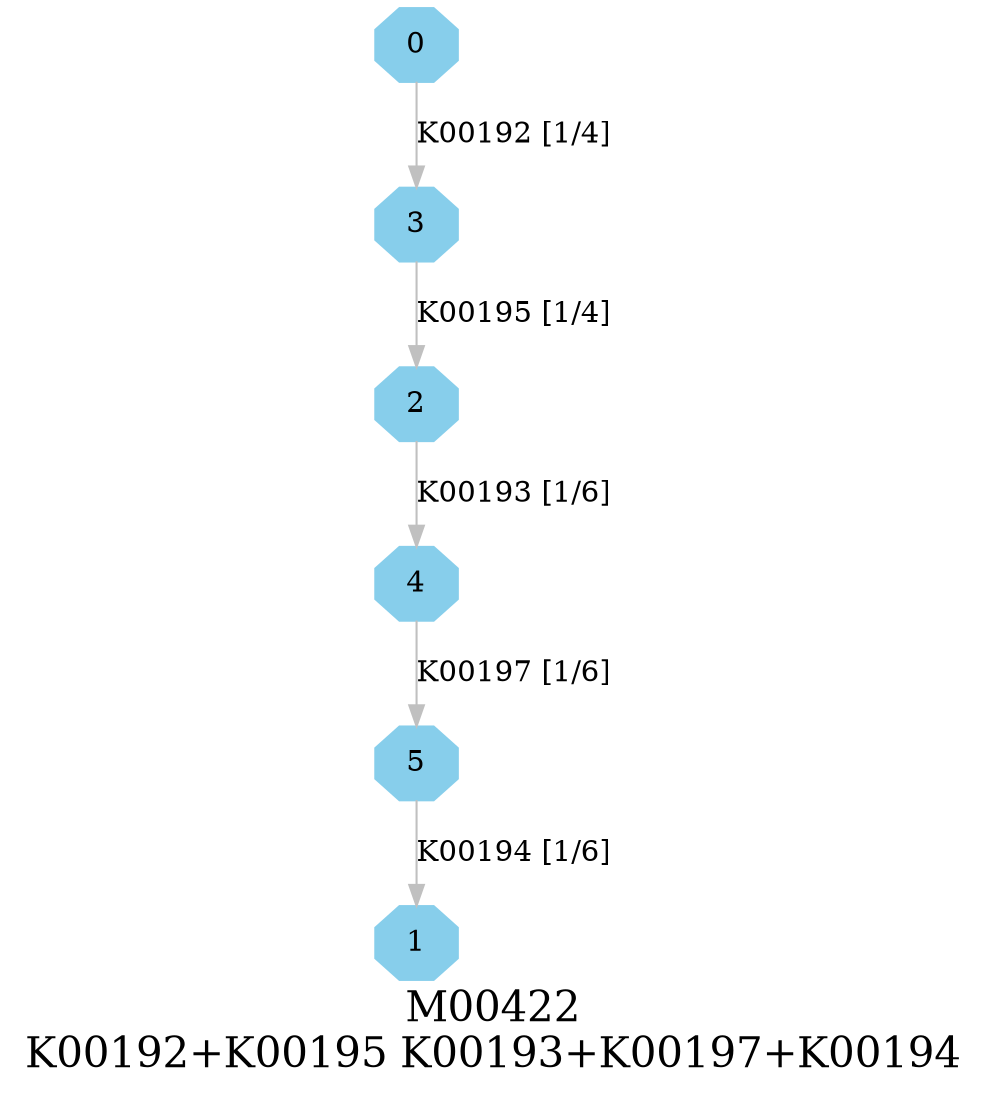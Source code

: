 digraph G {
graph [label="M00422
K00192+K00195 K00193+K00197+K00194",fontsize=20];
node [shape=box,style=filled];
edge [len=3,color=grey];
{node [width=.3,height=.3,shape=octagon,style=filled,color=skyblue] 0 1 2 3 4 5 }
0 -> 3 [label="K00192 [1/4]"];
2 -> 4 [label="K00193 [1/6]"];
3 -> 2 [label="K00195 [1/4]"];
4 -> 5 [label="K00197 [1/6]"];
5 -> 1 [label="K00194 [1/6]"];
}